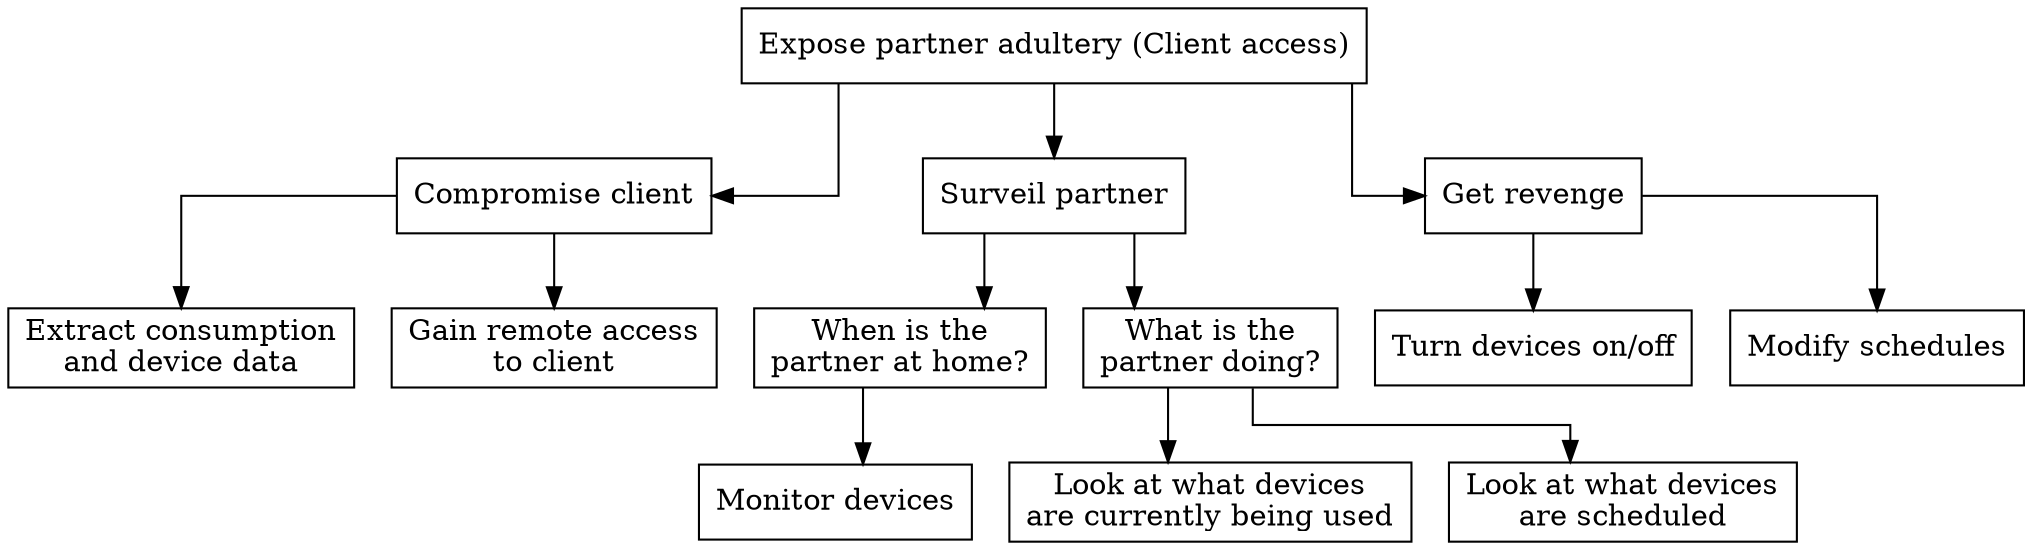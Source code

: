 digraph finite_state_machine {
  node [shape = rectangle];
  graph [splines=ortho];

  root[label = "Expose partner adultery (Client access)",shape=AND];


    compromise_client[label="Compromise client", shape=OR];
    root->compromise_client;
    extractDataFromClient[label="Extract consumption\nand device data"];
    gainRemoteAccessToClient[label="Gain remote access\nto client"]
    compromise_client -> extractDataFromClient, gainRemoteAccessToClient;

  surveil[label="Surveil partner",shape=OR];
  root->surveil;

    at_home[label="When is the\npartner at home?"];
    surveil->at_home

      running_devices[label="Monitor devices"];
      at_home->running_devices;

    doing_what[label="What is the\npartner doing?",shape=OR];
    surveil->doing_what;

      running_devices2[label="Look at what devices\nare currently being used"];
      doing_what->running_devices2;

      scheduled_devices[label="Look at what devices\nare scheduled"];
      doing_what->scheduled_devices;

  revenge[label="Get revenge",shape=OR];
  root->revenge;

    turn_onoff[label="Turn devices on/off"];
    revenge->turn_onoff;

    modify_schedules[label="Modify schedules"];
    revenge->modify_schedules;
}
